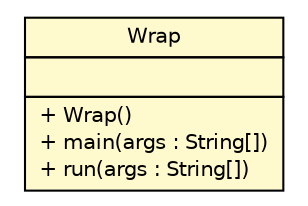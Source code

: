 #!/usr/local/bin/dot
#
# Class diagram 
# Generated by UMLGraph version 5.1 (http://www.umlgraph.org/)
#

digraph G {
	edge [fontname="Helvetica",fontsize=10,labelfontname="Helvetica",labelfontsize=10];
	node [fontname="Helvetica",fontsize=10,shape=plaintext];
	nodesep=0.25;
	ranksep=0.5;
	// com.qulice.findbugs.Wrap
	c9 [label=<<table title="com.qulice.findbugs.Wrap" border="0" cellborder="1" cellspacing="0" cellpadding="2" port="p" bgcolor="lemonChiffon" href="./Wrap.html">
		<tr><td><table border="0" cellspacing="0" cellpadding="1">
<tr><td align="center" balign="center"> Wrap </td></tr>
		</table></td></tr>
		<tr><td><table border="0" cellspacing="0" cellpadding="1">
<tr><td align="left" balign="left">  </td></tr>
		</table></td></tr>
		<tr><td><table border="0" cellspacing="0" cellpadding="1">
<tr><td align="left" balign="left"> + Wrap() </td></tr>
<tr><td align="left" balign="left"> + main(args : String[]) </td></tr>
<tr><td align="left" balign="left"> + run(args : String[]) </td></tr>
		</table></td></tr>
		</table>>, fontname="Helvetica", fontcolor="black", fontsize=10.0];
}

